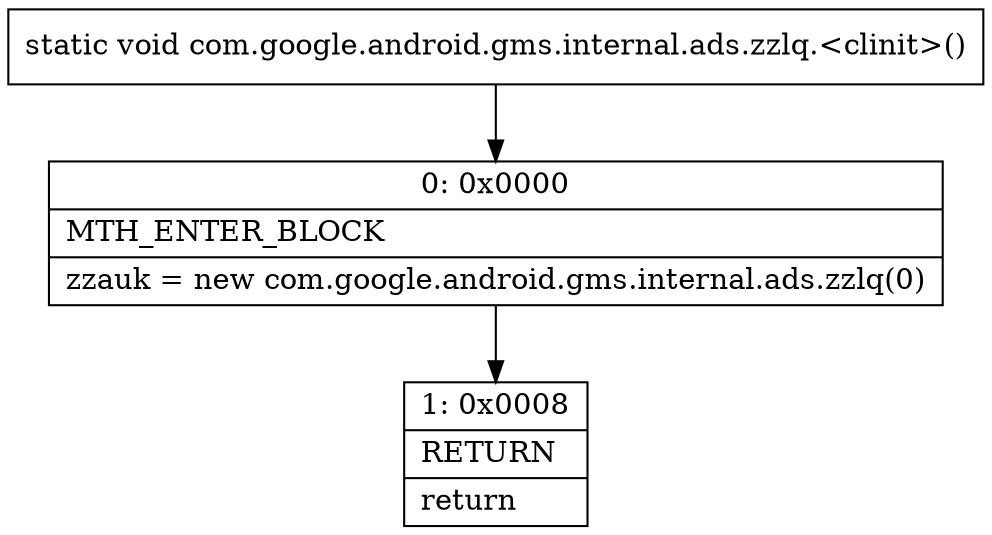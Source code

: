 digraph "CFG forcom.google.android.gms.internal.ads.zzlq.\<clinit\>()V" {
Node_0 [shape=record,label="{0\:\ 0x0000|MTH_ENTER_BLOCK\l|zzauk = new com.google.android.gms.internal.ads.zzlq(0)\l}"];
Node_1 [shape=record,label="{1\:\ 0x0008|RETURN\l|return\l}"];
MethodNode[shape=record,label="{static void com.google.android.gms.internal.ads.zzlq.\<clinit\>() }"];
MethodNode -> Node_0;
Node_0 -> Node_1;
}

